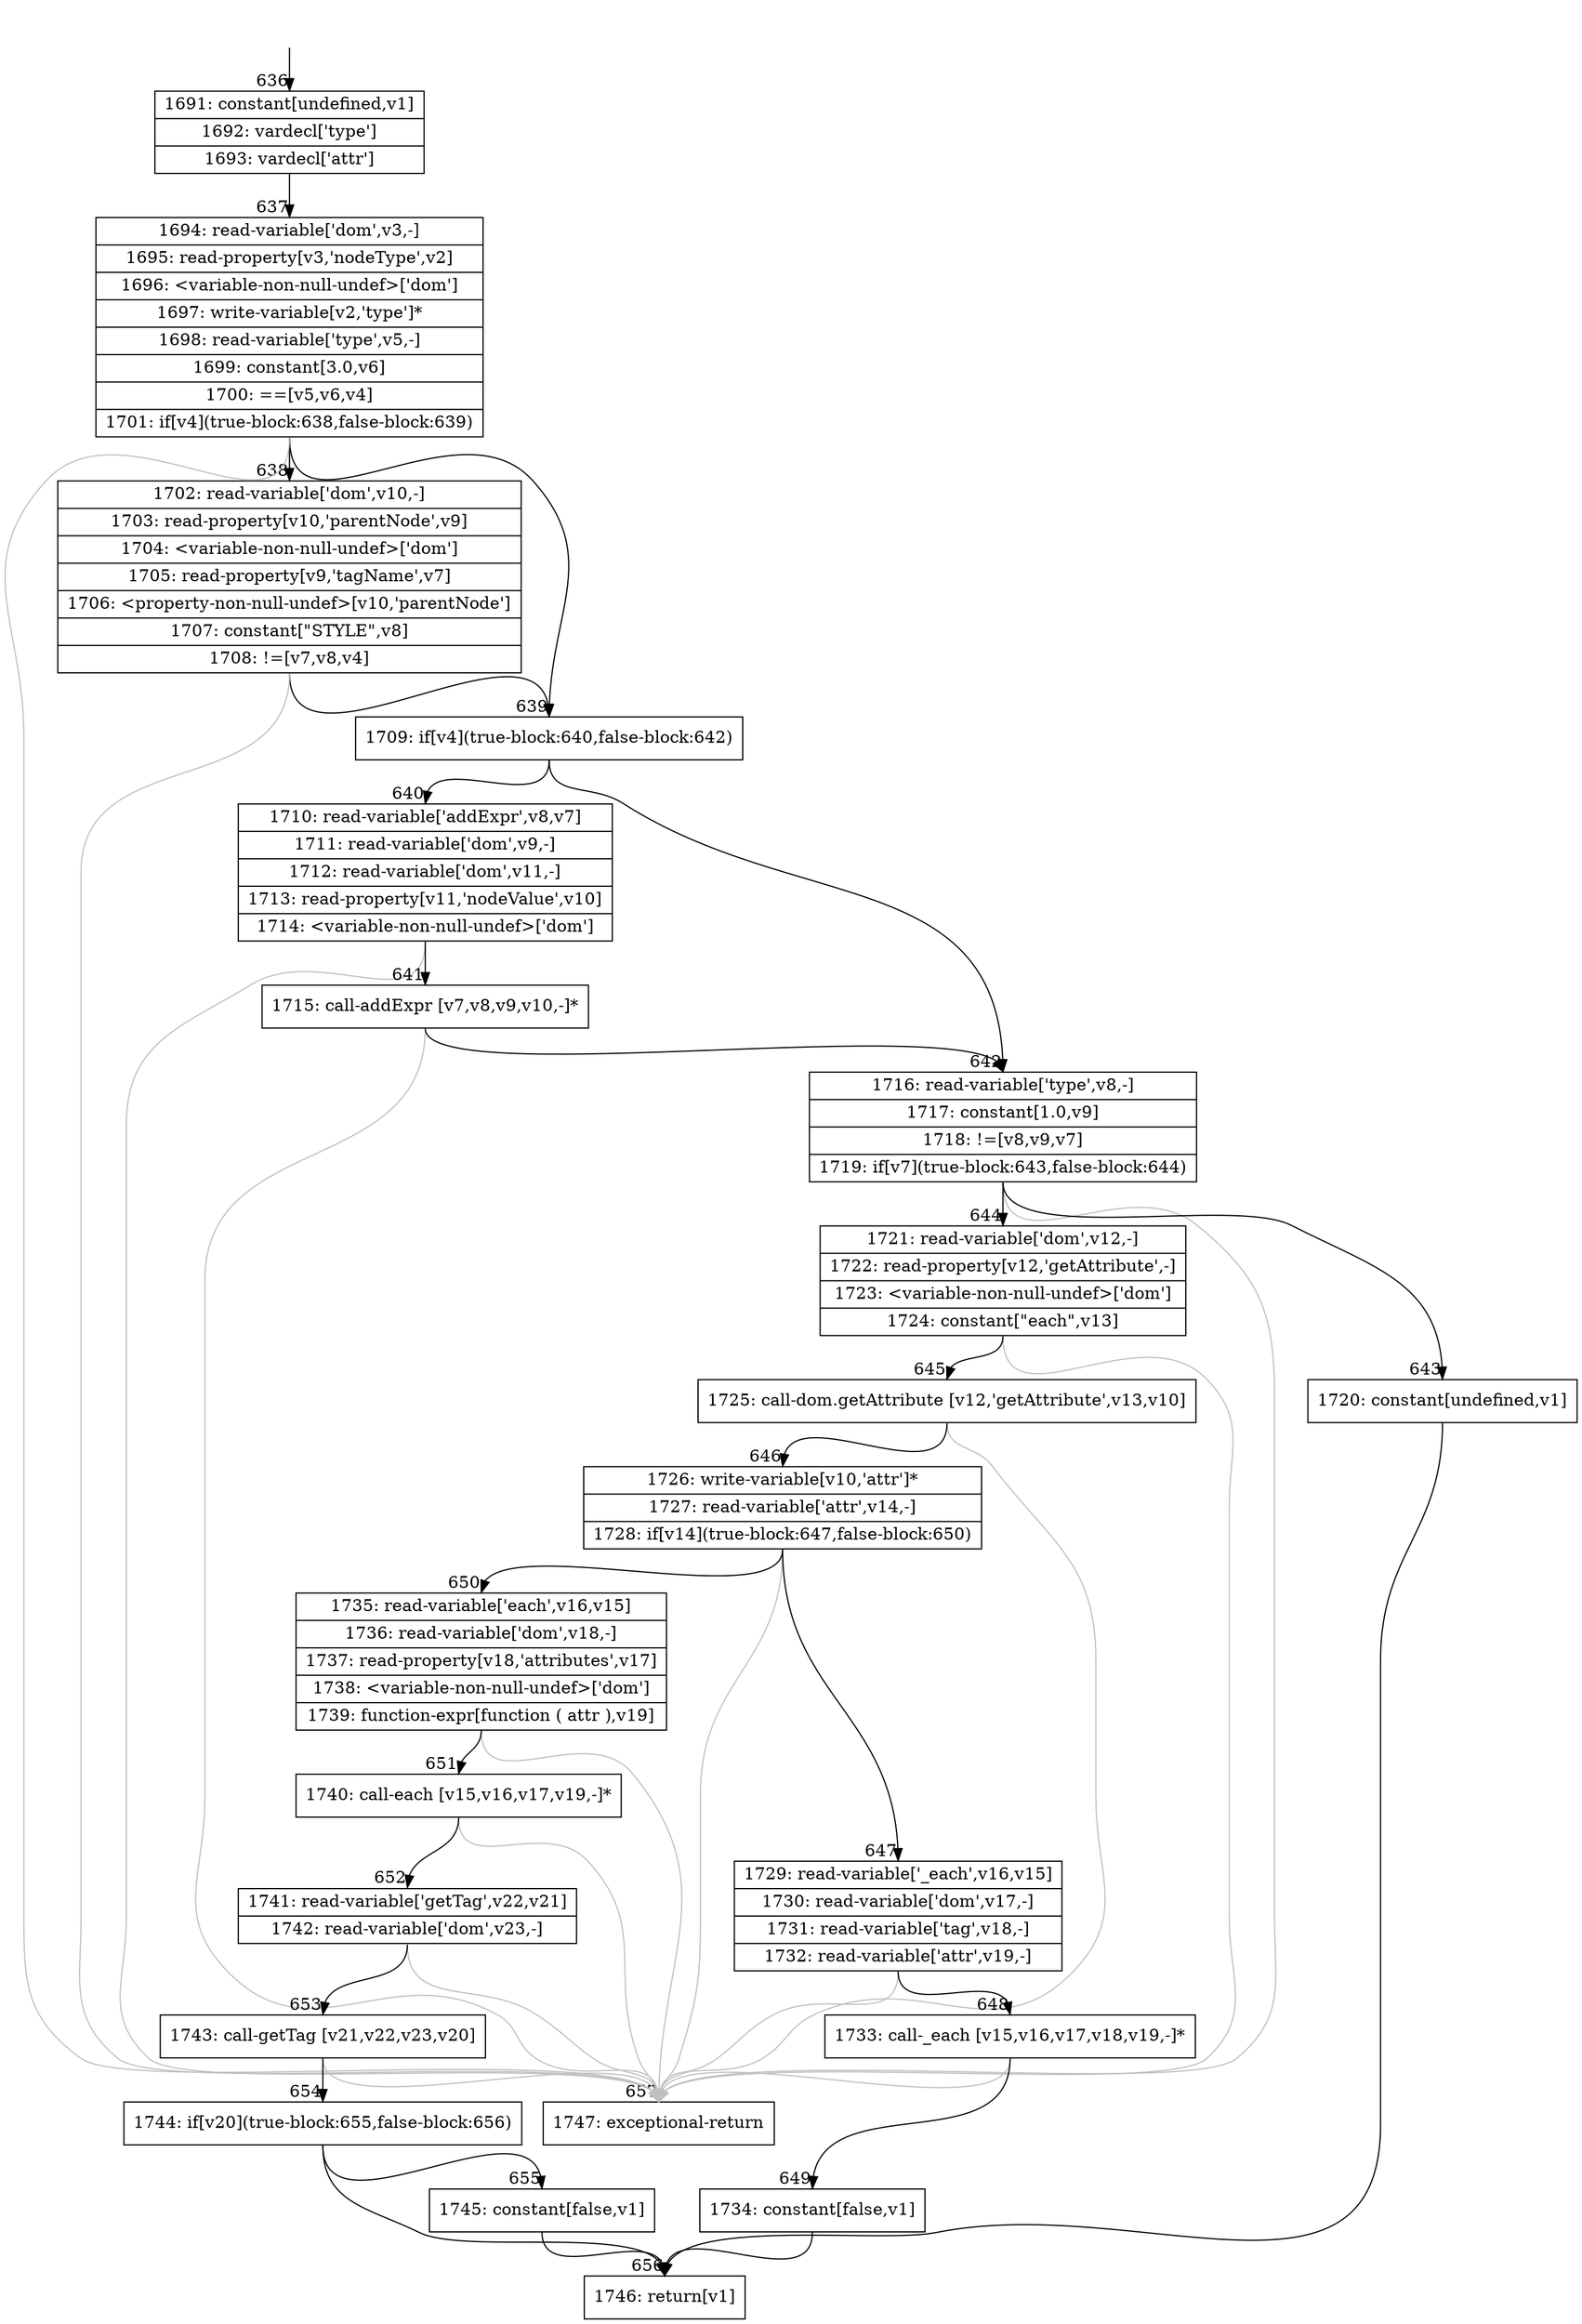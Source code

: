 digraph {
rankdir="TD"
BB_entry53[shape=none,label=""];
BB_entry53 -> BB636 [tailport=s, headport=n, headlabel="    636"]
BB636 [shape=record label="{1691: constant[undefined,v1]|1692: vardecl['type']|1693: vardecl['attr']}" ] 
BB636 -> BB637 [tailport=s, headport=n, headlabel="      637"]
BB637 [shape=record label="{1694: read-variable['dom',v3,-]|1695: read-property[v3,'nodeType',v2]|1696: \<variable-non-null-undef\>['dom']|1697: write-variable[v2,'type']*|1698: read-variable['type',v5,-]|1699: constant[3.0,v6]|1700: ==[v5,v6,v4]|1701: if[v4](true-block:638,false-block:639)}" ] 
BB637 -> BB639 [tailport=s, headport=n, headlabel="      639"]
BB637 -> BB638 [tailport=s, headport=n, headlabel="      638"]
BB637 -> BB657 [tailport=s, headport=n, color=gray, headlabel="      657"]
BB638 [shape=record label="{1702: read-variable['dom',v10,-]|1703: read-property[v10,'parentNode',v9]|1704: \<variable-non-null-undef\>['dom']|1705: read-property[v9,'tagName',v7]|1706: \<property-non-null-undef\>[v10,'parentNode']|1707: constant[\"STYLE\",v8]|1708: !=[v7,v8,v4]}" ] 
BB638 -> BB639 [tailport=s, headport=n]
BB638 -> BB657 [tailport=s, headport=n, color=gray]
BB639 [shape=record label="{1709: if[v4](true-block:640,false-block:642)}" ] 
BB639 -> BB640 [tailport=s, headport=n, headlabel="      640"]
BB639 -> BB642 [tailport=s, headport=n, headlabel="      642"]
BB640 [shape=record label="{1710: read-variable['addExpr',v8,v7]|1711: read-variable['dom',v9,-]|1712: read-variable['dom',v11,-]|1713: read-property[v11,'nodeValue',v10]|1714: \<variable-non-null-undef\>['dom']}" ] 
BB640 -> BB641 [tailport=s, headport=n, headlabel="      641"]
BB640 -> BB657 [tailport=s, headport=n, color=gray]
BB641 [shape=record label="{1715: call-addExpr [v7,v8,v9,v10,-]*}" ] 
BB641 -> BB642 [tailport=s, headport=n]
BB641 -> BB657 [tailport=s, headport=n, color=gray]
BB642 [shape=record label="{1716: read-variable['type',v8,-]|1717: constant[1.0,v9]|1718: !=[v8,v9,v7]|1719: if[v7](true-block:643,false-block:644)}" ] 
BB642 -> BB643 [tailport=s, headport=n, headlabel="      643"]
BB642 -> BB644 [tailport=s, headport=n, headlabel="      644"]
BB642 -> BB657 [tailport=s, headport=n, color=gray]
BB643 [shape=record label="{1720: constant[undefined,v1]}" ] 
BB643 -> BB656 [tailport=s, headport=n, headlabel="      656"]
BB644 [shape=record label="{1721: read-variable['dom',v12,-]|1722: read-property[v12,'getAttribute',-]|1723: \<variable-non-null-undef\>['dom']|1724: constant[\"each\",v13]}" ] 
BB644 -> BB645 [tailport=s, headport=n, headlabel="      645"]
BB644 -> BB657 [tailport=s, headport=n, color=gray]
BB645 [shape=record label="{1725: call-dom.getAttribute [v12,'getAttribute',v13,v10]}" ] 
BB645 -> BB646 [tailport=s, headport=n, headlabel="      646"]
BB645 -> BB657 [tailport=s, headport=n, color=gray]
BB646 [shape=record label="{1726: write-variable[v10,'attr']*|1727: read-variable['attr',v14,-]|1728: if[v14](true-block:647,false-block:650)}" ] 
BB646 -> BB647 [tailport=s, headport=n, headlabel="      647"]
BB646 -> BB650 [tailport=s, headport=n, headlabel="      650"]
BB646 -> BB657 [tailport=s, headport=n, color=gray]
BB647 [shape=record label="{1729: read-variable['_each',v16,v15]|1730: read-variable['dom',v17,-]|1731: read-variable['tag',v18,-]|1732: read-variable['attr',v19,-]}" ] 
BB647 -> BB648 [tailport=s, headport=n, headlabel="      648"]
BB647 -> BB657 [tailport=s, headport=n, color=gray]
BB648 [shape=record label="{1733: call-_each [v15,v16,v17,v18,v19,-]*}" ] 
BB648 -> BB649 [tailport=s, headport=n, headlabel="      649"]
BB648 -> BB657 [tailport=s, headport=n, color=gray]
BB649 [shape=record label="{1734: constant[false,v1]}" ] 
BB649 -> BB656 [tailport=s, headport=n]
BB650 [shape=record label="{1735: read-variable['each',v16,v15]|1736: read-variable['dom',v18,-]|1737: read-property[v18,'attributes',v17]|1738: \<variable-non-null-undef\>['dom']|1739: function-expr[function ( attr ),v19]}" ] 
BB650 -> BB651 [tailport=s, headport=n, headlabel="      651"]
BB650 -> BB657 [tailport=s, headport=n, color=gray]
BB651 [shape=record label="{1740: call-each [v15,v16,v17,v19,-]*}" ] 
BB651 -> BB652 [tailport=s, headport=n, headlabel="      652"]
BB651 -> BB657 [tailport=s, headport=n, color=gray]
BB652 [shape=record label="{1741: read-variable['getTag',v22,v21]|1742: read-variable['dom',v23,-]}" ] 
BB652 -> BB653 [tailport=s, headport=n, headlabel="      653"]
BB652 -> BB657 [tailport=s, headport=n, color=gray]
BB653 [shape=record label="{1743: call-getTag [v21,v22,v23,v20]}" ] 
BB653 -> BB654 [tailport=s, headport=n, headlabel="      654"]
BB653 -> BB657 [tailport=s, headport=n, color=gray]
BB654 [shape=record label="{1744: if[v20](true-block:655,false-block:656)}" ] 
BB654 -> BB655 [tailport=s, headport=n, headlabel="      655"]
BB654 -> BB656 [tailport=s, headport=n]
BB655 [shape=record label="{1745: constant[false,v1]}" ] 
BB655 -> BB656 [tailport=s, headport=n]
BB656 [shape=record label="{1746: return[v1]}" ] 
BB657 [shape=record label="{1747: exceptional-return}" ] 
//#$~ 607
}
